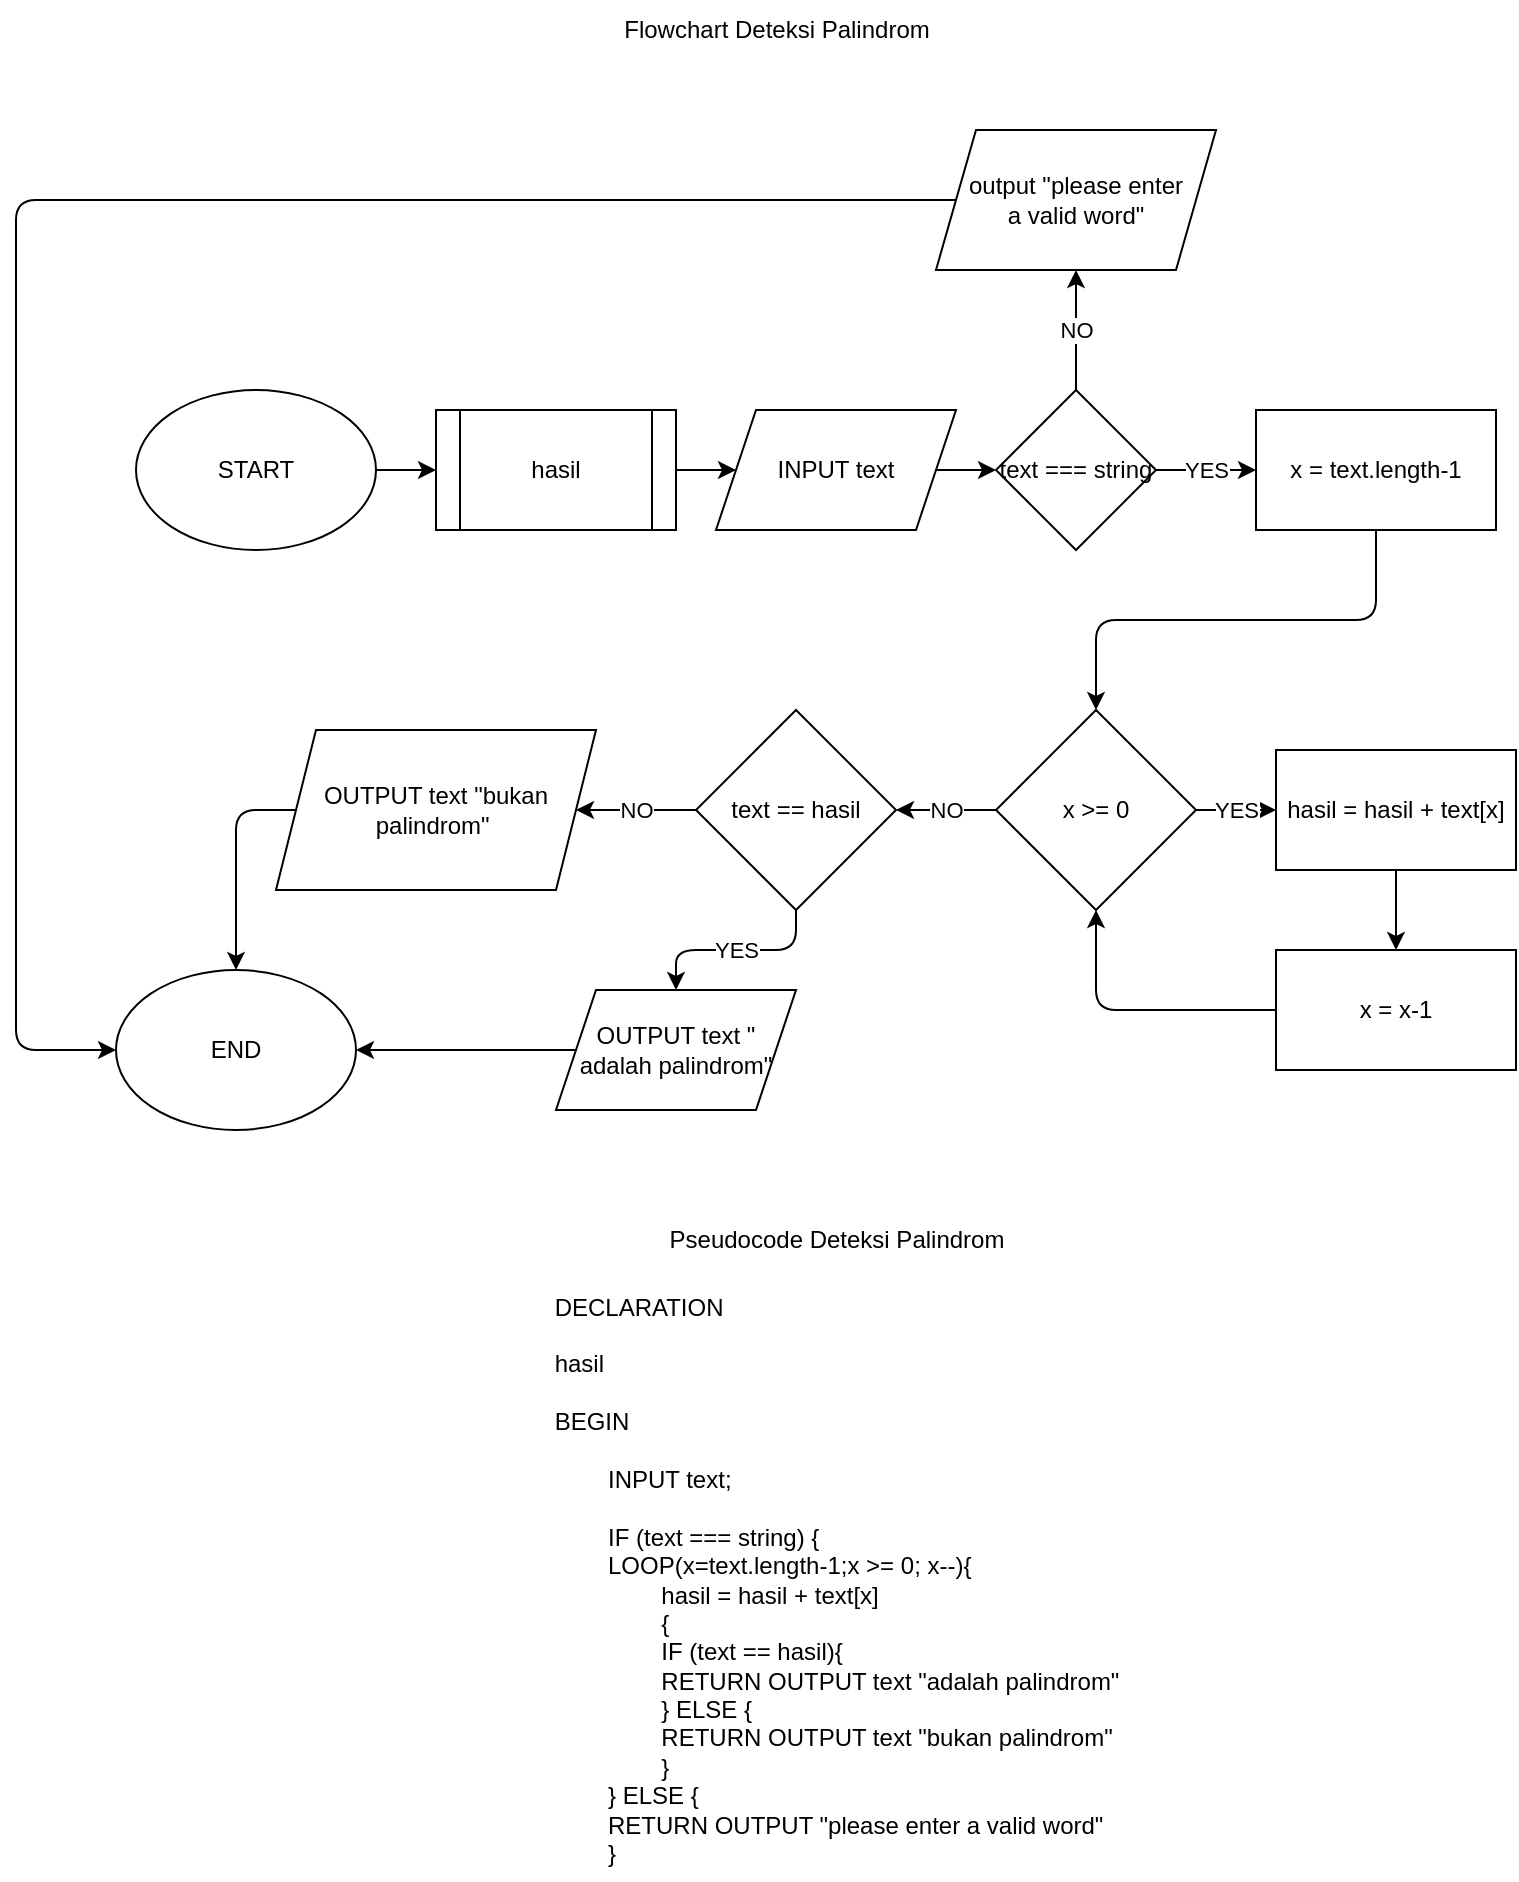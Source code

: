 <mxfile>
    <diagram id="YgmO2a_rBFL3r1cdiXxC" name="Algoritma Deteksi Palindrom">
        <mxGraphModel dx="746" dy="427" grid="1" gridSize="10" guides="1" tooltips="1" connect="1" arrows="1" fold="1" page="1" pageScale="1" pageWidth="850" pageHeight="1100" math="0" shadow="0">
            <root>
                <mxCell id="0"/>
                <mxCell id="1" parent="0"/>
                <mxCell id="4" value="" style="edgeStyle=none;html=1;" parent="1" source="2" target="3" edge="1">
                    <mxGeometry relative="1" as="geometry"/>
                </mxCell>
                <mxCell id="2" value="START" style="ellipse;whiteSpace=wrap;html=1;" parent="1" vertex="1">
                    <mxGeometry x="100" y="280" width="120" height="80" as="geometry"/>
                </mxCell>
                <mxCell id="6" value="" style="edgeStyle=none;html=1;" parent="1" source="3" target="5" edge="1">
                    <mxGeometry relative="1" as="geometry"/>
                </mxCell>
                <mxCell id="3" value="hasil" style="shape=process;whiteSpace=wrap;html=1;backgroundOutline=1;" parent="1" vertex="1">
                    <mxGeometry x="250" y="290" width="120" height="60" as="geometry"/>
                </mxCell>
                <mxCell id="10" value="" style="edgeStyle=none;html=1;" parent="1" source="5" target="9" edge="1">
                    <mxGeometry relative="1" as="geometry"/>
                </mxCell>
                <mxCell id="5" value="INPUT text" style="shape=parallelogram;perimeter=parallelogramPerimeter;whiteSpace=wrap;html=1;fixedSize=1;" parent="1" vertex="1">
                    <mxGeometry x="390" y="290" width="120" height="60" as="geometry"/>
                </mxCell>
                <mxCell id="12" value="YES" style="edgeStyle=none;html=1;" parent="1" source="9" target="11" edge="1">
                    <mxGeometry relative="1" as="geometry"/>
                </mxCell>
                <mxCell id="20" value="NO" style="edgeStyle=none;html=1;" parent="1" source="9" target="19" edge="1">
                    <mxGeometry relative="1" as="geometry"/>
                </mxCell>
                <mxCell id="9" value="text === string" style="rhombus;whiteSpace=wrap;html=1;" parent="1" vertex="1">
                    <mxGeometry x="530" y="280" width="80" height="80" as="geometry"/>
                </mxCell>
                <mxCell id="XTj2NDS6fulHLt7Voj3D-32" style="edgeStyle=orthogonalEdgeStyle;html=1;exitX=0.5;exitY=1;exitDx=0;exitDy=0;entryX=0.5;entryY=0;entryDx=0;entryDy=0;" parent="1" source="11" target="22" edge="1">
                    <mxGeometry relative="1" as="geometry"/>
                </mxCell>
                <mxCell id="11" value="x = text.length-1" style="whiteSpace=wrap;html=1;" parent="1" vertex="1">
                    <mxGeometry x="660" y="290" width="120" height="60" as="geometry"/>
                </mxCell>
                <mxCell id="33" style="edgeStyle=orthogonalEdgeStyle;html=1;exitX=0;exitY=0.5;exitDx=0;exitDy=0;entryX=0;entryY=0.5;entryDx=0;entryDy=0;" parent="1" source="19" target="28" edge="1">
                    <mxGeometry relative="1" as="geometry">
                        <Array as="points">
                            <mxPoint x="40" y="185"/>
                            <mxPoint x="40" y="610"/>
                        </Array>
                    </mxGeometry>
                </mxCell>
                <mxCell id="19" value="output &quot;please enter&lt;br&gt;a valid word&quot;" style="shape=parallelogram;perimeter=parallelogramPerimeter;whiteSpace=wrap;html=1;fixedSize=1;" parent="1" vertex="1">
                    <mxGeometry x="500" y="150" width="140" height="70" as="geometry"/>
                </mxCell>
                <mxCell id="XTj2NDS6fulHLt7Voj3D-34" value="YES" style="edgeStyle=orthogonalEdgeStyle;html=1;" parent="1" source="22" target="XTj2NDS6fulHLt7Voj3D-33" edge="1">
                    <mxGeometry relative="1" as="geometry"/>
                </mxCell>
                <mxCell id="XTj2NDS6fulHLt7Voj3D-41" value="NO" style="edgeStyle=orthogonalEdgeStyle;html=1;" parent="1" source="22" target="XTj2NDS6fulHLt7Voj3D-40" edge="1">
                    <mxGeometry relative="1" as="geometry"/>
                </mxCell>
                <mxCell id="22" value="x &amp;gt;= 0" style="rhombus;whiteSpace=wrap;html=1;" parent="1" vertex="1">
                    <mxGeometry x="530" y="440" width="100" height="100" as="geometry"/>
                </mxCell>
                <mxCell id="28" value="END" style="ellipse;whiteSpace=wrap;html=1;" parent="1" vertex="1">
                    <mxGeometry x="90" y="570" width="120" height="80" as="geometry"/>
                </mxCell>
                <mxCell id="32" value="Flowchart Deteksi Palindrom" style="text;html=1;align=center;verticalAlign=middle;resizable=0;points=[];autosize=1;strokeColor=none;fillColor=none;" parent="1" vertex="1">
                    <mxGeometry x="330" y="85" width="180" height="30" as="geometry"/>
                </mxCell>
                <mxCell id="c0n9UcY7k5-1hkYKdtdm-32" value="&lt;div style=&quot;text-align: left;&quot;&gt;&lt;span style=&quot;background-color: initial;&quot;&gt;DECLARATION&lt;/span&gt;&lt;/div&gt;&lt;div style=&quot;text-align: left;&quot;&gt;&lt;span style=&quot;background-color: initial;&quot;&gt;&lt;br&gt;&lt;/span&gt;&lt;/div&gt;&lt;div style=&quot;text-align: left;&quot;&gt;&lt;span style=&quot;background-color: initial;&quot;&gt;hasil&lt;/span&gt;&lt;/div&gt;&lt;div style=&quot;text-align: left;&quot;&gt;&lt;span style=&quot;background-color: initial;&quot;&gt;&lt;br&gt;&lt;/span&gt;&lt;/div&gt;&lt;div style=&quot;text-align: left;&quot;&gt;&lt;span style=&quot;background-color: initial;&quot;&gt;BEGIN&lt;/span&gt;&lt;/div&gt;&lt;div style=&quot;text-align: left;&quot;&gt;&lt;span style=&quot;background-color: initial;&quot;&gt;&lt;br&gt;&lt;/span&gt;&lt;/div&gt;&lt;div style=&quot;text-align: left;&quot;&gt;&lt;span style=&quot;background-color: initial;&quot;&gt;&lt;span style=&quot;white-space: pre;&quot;&gt;&#9;&lt;/span&gt;INPUT text;&lt;br&gt;&lt;/span&gt;&lt;/div&gt;&lt;div style=&quot;text-align: left;&quot;&gt;&lt;span style=&quot;background-color: initial;&quot;&gt;&lt;br&gt;&lt;/span&gt;&lt;/div&gt;&lt;div style=&quot;text-align: left;&quot;&gt;&lt;span style=&quot;background-color: initial;&quot;&gt;&lt;span style=&quot;white-space: pre;&quot;&gt;&#9;&lt;/span&gt;IF (text === string) {&lt;/span&gt;&lt;/div&gt;&lt;div style=&quot;text-align: left;&quot;&gt;&lt;span style=&quot;background-color: initial;&quot;&gt;&lt;span style=&quot;white-space: pre;&quot;&gt;&#9;&lt;/span&gt;LOOP(x=text.length-1;x &amp;gt;= 0; x--){&lt;/span&gt;&lt;/div&gt;&lt;div style=&quot;text-align: left;&quot;&gt;&lt;span style=&quot;background-color: initial;&quot;&gt;&lt;span style=&quot;white-space: pre;&quot;&gt;&#9;&lt;/span&gt;&lt;span style=&quot;white-space: pre;&quot;&gt;&#9;&lt;/span&gt;hasil = hasil + text[x]&lt;/span&gt;&lt;/div&gt;&lt;div style=&quot;text-align: left;&quot;&gt;&lt;span style=&quot;background-color: initial;&quot;&gt;&lt;span style=&quot;white-space: pre;&quot;&gt;&#9;&lt;/span&gt;&lt;span style=&quot;white-space: pre;&quot;&gt;&#9;&lt;/span&gt;{&lt;/span&gt;&lt;/div&gt;&lt;div style=&quot;text-align: left;&quot;&gt;&lt;span style=&quot;background-color: initial;&quot;&gt;&lt;span style=&quot;white-space: pre;&quot;&gt;&#9;&lt;/span&gt;&lt;span style=&quot;white-space: pre;&quot;&gt;&#9;&lt;/span&gt;IF (text == hasil){&lt;br&gt;&lt;/span&gt;&lt;/div&gt;&lt;div style=&quot;text-align: left;&quot;&gt;&lt;span style=&quot;background-color: initial;&quot;&gt;&lt;span style=&quot;white-space: pre;&quot;&gt;&#9;&lt;/span&gt;&lt;span style=&quot;white-space: pre;&quot;&gt;&#9;&lt;/span&gt;RETURN OUTPUT text &quot;adalah palindrom&quot;&lt;br&gt;&lt;/span&gt;&lt;/div&gt;&lt;div style=&quot;text-align: left;&quot;&gt;&lt;span style=&quot;background-color: initial;&quot;&gt;&lt;span style=&quot;white-space: pre;&quot;&gt;&#9;&lt;/span&gt;&lt;span style=&quot;white-space: pre;&quot;&gt;&#9;&lt;/span&gt;} ELSE {&lt;br&gt;&lt;/span&gt;&lt;/div&gt;&lt;div style=&quot;text-align: left;&quot;&gt;&lt;span style=&quot;background-color: initial;&quot;&gt;&lt;span style=&quot;white-space: pre;&quot;&gt;&#9;&lt;/span&gt;&lt;span style=&quot;white-space: pre;&quot;&gt;&#9;&lt;/span&gt;RETURN OUTPUT text &quot;bukan palindrom&quot;&lt;br&gt;&lt;/span&gt;&lt;/div&gt;&lt;div style=&quot;text-align: left;&quot;&gt;&lt;span style=&quot;background-color: initial;&quot;&gt;&lt;span style=&quot;white-space: pre;&quot;&gt;&#9;&lt;/span&gt;&lt;span style=&quot;white-space: pre;&quot;&gt;&#9;&lt;/span&gt;}&lt;br&gt;&lt;/span&gt;&lt;/div&gt;&lt;div style=&quot;text-align: left;&quot;&gt;&lt;span style=&quot;background-color: initial;&quot;&gt;&lt;span style=&quot;white-space: pre;&quot;&gt;&#9;&lt;/span&gt;} ELSE {&lt;br&gt;&lt;/span&gt;&lt;/div&gt;&lt;div style=&quot;text-align: left;&quot;&gt;&lt;span style=&quot;background-color: initial;&quot;&gt;&lt;span style=&quot;white-space: pre;&quot;&gt;&#9;&lt;/span&gt;RETURN OUTPUT &quot;please enter a valid word&quot;&lt;br&gt;&lt;/span&gt;&lt;/div&gt;&lt;div style=&quot;text-align: left;&quot;&gt;&lt;span style=&quot;background-color: initial;&quot;&gt;&lt;span style=&quot;white-space: pre;&quot;&gt;&#9;&lt;/span&gt;}&lt;br&gt;&lt;/span&gt;&lt;/div&gt;" style="text;html=1;align=center;verticalAlign=middle;resizable=0;points=[];autosize=1;strokeColor=none;fillColor=none;" parent="1" vertex="1">
                    <mxGeometry x="295" y="725" width="310" height="300" as="geometry"/>
                </mxCell>
                <mxCell id="c0n9UcY7k5-1hkYKdtdm-33" value="Pseudocode Deteksi Palindrom" style="text;html=1;align=center;verticalAlign=middle;resizable=0;points=[];autosize=1;strokeColor=none;fillColor=none;" parent="1" vertex="1">
                    <mxGeometry x="355" y="690" width="190" height="30" as="geometry"/>
                </mxCell>
                <mxCell id="XTj2NDS6fulHLt7Voj3D-36" value="" style="edgeStyle=orthogonalEdgeStyle;html=1;" parent="1" source="XTj2NDS6fulHLt7Voj3D-33" target="XTj2NDS6fulHLt7Voj3D-35" edge="1">
                    <mxGeometry relative="1" as="geometry"/>
                </mxCell>
                <mxCell id="XTj2NDS6fulHLt7Voj3D-33" value="hasil = hasil + text[x]" style="rounded=0;whiteSpace=wrap;html=1;" parent="1" vertex="1">
                    <mxGeometry x="670" y="460" width="120" height="60" as="geometry"/>
                </mxCell>
                <mxCell id="XTj2NDS6fulHLt7Voj3D-37" style="edgeStyle=orthogonalEdgeStyle;html=1;exitX=0;exitY=0.5;exitDx=0;exitDy=0;entryX=0.5;entryY=1;entryDx=0;entryDy=0;" parent="1" source="XTj2NDS6fulHLt7Voj3D-35" target="22" edge="1">
                    <mxGeometry relative="1" as="geometry"/>
                </mxCell>
                <mxCell id="XTj2NDS6fulHLt7Voj3D-35" value="x = x-1" style="whiteSpace=wrap;html=1;rounded=0;" parent="1" vertex="1">
                    <mxGeometry x="670" y="560" width="120" height="60" as="geometry"/>
                </mxCell>
                <mxCell id="XTj2NDS6fulHLt7Voj3D-43" value="YES" style="edgeStyle=orthogonalEdgeStyle;html=1;" parent="1" source="XTj2NDS6fulHLt7Voj3D-40" target="XTj2NDS6fulHLt7Voj3D-42" edge="1">
                    <mxGeometry relative="1" as="geometry"/>
                </mxCell>
                <mxCell id="XTj2NDS6fulHLt7Voj3D-45" value="NO" style="edgeStyle=orthogonalEdgeStyle;html=1;" parent="1" source="XTj2NDS6fulHLt7Voj3D-40" target="XTj2NDS6fulHLt7Voj3D-44" edge="1">
                    <mxGeometry relative="1" as="geometry"/>
                </mxCell>
                <mxCell id="XTj2NDS6fulHLt7Voj3D-40" value="text == hasil" style="rhombus;whiteSpace=wrap;html=1;" parent="1" vertex="1">
                    <mxGeometry x="380" y="440" width="100" height="100" as="geometry"/>
                </mxCell>
                <mxCell id="XTj2NDS6fulHLt7Voj3D-47" style="edgeStyle=orthogonalEdgeStyle;html=1;exitX=0;exitY=0.5;exitDx=0;exitDy=0;" parent="1" source="XTj2NDS6fulHLt7Voj3D-42" target="28" edge="1">
                    <mxGeometry relative="1" as="geometry"/>
                </mxCell>
                <mxCell id="XTj2NDS6fulHLt7Voj3D-42" value="OUTPUT text &quot; adalah palindrom&quot;" style="shape=parallelogram;perimeter=parallelogramPerimeter;whiteSpace=wrap;html=1;fixedSize=1;" parent="1" vertex="1">
                    <mxGeometry x="310" y="580" width="120" height="60" as="geometry"/>
                </mxCell>
                <mxCell id="XTj2NDS6fulHLt7Voj3D-46" style="edgeStyle=orthogonalEdgeStyle;html=1;exitX=0;exitY=0.5;exitDx=0;exitDy=0;entryX=0.5;entryY=0;entryDx=0;entryDy=0;" parent="1" source="XTj2NDS6fulHLt7Voj3D-44" target="28" edge="1">
                    <mxGeometry relative="1" as="geometry">
                        <Array as="points">
                            <mxPoint x="150" y="490"/>
                        </Array>
                    </mxGeometry>
                </mxCell>
                <mxCell id="XTj2NDS6fulHLt7Voj3D-44" value="OUTPUT text &quot;bukan palindrom&quot;&amp;nbsp;" style="shape=parallelogram;perimeter=parallelogramPerimeter;whiteSpace=wrap;html=1;fixedSize=1;" parent="1" vertex="1">
                    <mxGeometry x="170" y="450" width="160" height="80" as="geometry"/>
                </mxCell>
            </root>
        </mxGraphModel>
    </diagram>
    <diagram id="vlOa9ugmLwBEuIMwog1I" name="Algoritma Reverse Word">
        <mxGraphModel dx="1646" dy="1220" grid="1" gridSize="10" guides="1" tooltips="1" connect="1" arrows="1" fold="1" page="1" pageScale="1" pageWidth="850" pageHeight="1100" math="0" shadow="0">
            <root>
                <mxCell id="0"/>
                <mxCell id="1" parent="0"/>
                <mxCell id="b7mAhQMWUmjaO1hik1i6-6" value="" style="edgeStyle=none;html=1;" parent="1" source="DUZDIzOL4cv7gRO656DR-1" target="b7mAhQMWUmjaO1hik1i6-5" edge="1">
                    <mxGeometry relative="1" as="geometry"/>
                </mxCell>
                <mxCell id="DUZDIzOL4cv7gRO656DR-1" value="START" style="ellipse;whiteSpace=wrap;html=1;" parent="1" vertex="1">
                    <mxGeometry x="80" y="260" width="120" height="80" as="geometry"/>
                </mxCell>
                <mxCell id="b7mAhQMWUmjaO1hik1i6-11" value="" style="edgeStyle=none;html=1;" parent="1" source="b7mAhQMWUmjaO1hik1i6-3" target="b7mAhQMWUmjaO1hik1i6-10" edge="1">
                    <mxGeometry relative="1" as="geometry"/>
                </mxCell>
                <mxCell id="b7mAhQMWUmjaO1hik1i6-3" value="INPUT kalimat" style="shape=parallelogram;perimeter=parallelogramPerimeter;whiteSpace=wrap;html=1;fixedSize=1;" parent="1" vertex="1">
                    <mxGeometry x="360" y="270" width="140" height="60" as="geometry"/>
                </mxCell>
                <mxCell id="b7mAhQMWUmjaO1hik1i6-7" value="" style="edgeStyle=none;html=1;" parent="1" source="b7mAhQMWUmjaO1hik1i6-5" target="b7mAhQMWUmjaO1hik1i6-3" edge="1">
                    <mxGeometry relative="1" as="geometry"/>
                </mxCell>
                <mxCell id="b7mAhQMWUmjaO1hik1i6-5" value="hasil,&lt;br&gt;arr&lt;br&gt;" style="shape=process;whiteSpace=wrap;html=1;backgroundOutline=1;" parent="1" vertex="1">
                    <mxGeometry x="220" y="270" width="120" height="60" as="geometry"/>
                </mxCell>
                <mxCell id="b7mAhQMWUmjaO1hik1i6-14" value="false" style="edgeStyle=none;html=1;" parent="1" source="b7mAhQMWUmjaO1hik1i6-10" target="b7mAhQMWUmjaO1hik1i6-13" edge="1">
                    <mxGeometry relative="1" as="geometry"/>
                </mxCell>
                <mxCell id="b7mAhQMWUmjaO1hik1i6-17" value="true" style="edgeStyle=none;html=1;entryX=0;entryY=0.5;entryDx=0;entryDy=0;" parent="1" source="b7mAhQMWUmjaO1hik1i6-10" edge="1">
                    <mxGeometry relative="1" as="geometry">
                        <mxPoint x="650" y="300.0" as="targetPoint"/>
                    </mxGeometry>
                </mxCell>
                <mxCell id="b7mAhQMWUmjaO1hik1i6-10" value="kalimat == string" style="rhombus;whiteSpace=wrap;html=1;" parent="1" vertex="1">
                    <mxGeometry x="520" y="260" width="80" height="80" as="geometry"/>
                </mxCell>
                <mxCell id="Gsce3r59FGf4O5V1w-QY-1" style="edgeStyle=orthogonalEdgeStyle;html=1;exitX=0;exitY=0.5;exitDx=0;exitDy=0;entryX=0;entryY=0.5;entryDx=0;entryDy=0;" parent="1" source="b7mAhQMWUmjaO1hik1i6-13" target="b7mAhQMWUmjaO1hik1i6-22" edge="1">
                    <mxGeometry relative="1" as="geometry">
                        <Array as="points">
                            <mxPoint x="30" y="200"/>
                            <mxPoint x="30" y="440"/>
                        </Array>
                    </mxGeometry>
                </mxCell>
                <mxCell id="b7mAhQMWUmjaO1hik1i6-13" value="output &quot;please enter a&lt;br&gt;valid sentence&quot;" style="shape=parallelogram;perimeter=parallelogramPerimeter;whiteSpace=wrap;html=1;fixedSize=1;" parent="1" vertex="1">
                    <mxGeometry x="490" y="170" width="140" height="60" as="geometry"/>
                </mxCell>
                <mxCell id="b7mAhQMWUmjaO1hik1i6-22" value="END" style="ellipse;whiteSpace=wrap;html=1;" parent="1" vertex="1">
                    <mxGeometry x="80" y="400" width="120" height="80" as="geometry"/>
                </mxCell>
                <mxCell id="Gg86selXwzBMP6PGdnHH-1" value="Flowchart Reverse Word" style="text;html=1;align=center;verticalAlign=middle;resizable=0;points=[];autosize=1;strokeColor=none;fillColor=none;" parent="1" vertex="1">
                    <mxGeometry x="340" y="120" width="160" height="30" as="geometry"/>
                </mxCell>
                <mxCell id="Gg86selXwzBMP6PGdnHH-2" value="DECLARATION&lt;br&gt;&lt;br&gt;hasil: num;&lt;br&gt;arr: array;&lt;br&gt;&lt;br&gt;BEGIN&lt;br&gt;&lt;br&gt;input kalimat &quot;saya belajar javascript&quot;&lt;br&gt;&lt;span style=&quot;white-space: pre;&quot;&gt;&#9;&lt;/span&gt;IF (kalimat === string){&lt;br&gt;&lt;br&gt;&lt;span style=&quot;white-space: pre;&quot;&gt;&#9;&lt;/span&gt;LOOP(i = 0; i &amp;lt; kalimat.length; i++){&lt;br&gt;&lt;span style=&quot;white-space: pre;&quot;&gt;&#9;&lt;/span&gt;&lt;span style=&quot;white-space: pre;&quot;&gt;&#9;&lt;/span&gt;IF(kalimat[i] != ' '){&lt;br&gt;&lt;span style=&quot;white-space: pre;&quot;&gt;&#9;&lt;/span&gt;&lt;span style=&quot;white-space: pre;&quot;&gt;&#9;&lt;span style=&quot;white-space: pre;&quot;&gt;&#9;&lt;/span&gt;&lt;/span&gt;hasil += kalimat[i]&lt;br&gt;&lt;span style=&quot;white-space: pre;&quot;&gt;&#9;&lt;/span&gt;&lt;span style=&quot;white-space: pre;&quot;&gt;&#9;&lt;/span&gt;}&lt;br&gt;&lt;br&gt;&lt;span style=&quot;white-space: pre;&quot;&gt;&#9;&lt;/span&gt;&lt;span style=&quot;white-space: pre;&quot;&gt;&#9;&lt;/span&gt;IF(kalimat [i] === ' ' ||&amp;nbsp; i == kalimat.length -1){&lt;br&gt;&lt;span style=&quot;white-space: pre;&quot;&gt;&#9;&lt;/span&gt;&lt;span style=&quot;white-space: pre;&quot;&gt;&#9;&lt;/span&gt;&lt;span style=&quot;white-space: pre;&quot;&gt;&#9;&lt;/span&gt;arr = [hasil, arr]&lt;br&gt;&lt;span style=&quot;white-space: pre;&quot;&gt;&#9;&lt;/span&gt;&lt;span style=&quot;white-space: pre;&quot;&gt;&#9;&lt;/span&gt;&lt;span style=&quot;white-space: pre;&quot;&gt;&#9;&lt;/span&gt;hasil = ''&lt;br&gt;&lt;span style=&quot;white-space: pre;&quot;&gt;&#9;&lt;/span&gt;&lt;span style=&quot;white-space: pre;&quot;&gt;&#9;&lt;/span&gt;}&lt;br&gt;&lt;br&gt;&lt;span style=&quot;white-space: pre;&quot;&gt;&#9;&lt;/span&gt;LOOP(i = 0; i &amp;lt; arr.length; i++){&lt;br&gt;&lt;span style=&quot;white-space: pre;&quot;&gt;&#9;&lt;/span&gt;&lt;span style=&quot;white-space: pre;&quot;&gt;&#9;&lt;/span&gt;hasil += arr[i]&lt;br&gt;&lt;span style=&quot;white-space: pre;&quot;&gt;&#9;&lt;/span&gt;&lt;span style=&quot;white-space: pre;&quot;&gt;&#9;&lt;/span&gt;IF(arr[i]&amp;nbsp; != arr.length -1){&lt;br&gt;&lt;span style=&quot;white-space: pre;&quot;&gt;&#9;&lt;/span&gt;&lt;span style=&quot;white-space: pre;&quot;&gt;&#9;&lt;/span&gt;&lt;span style=&quot;white-space: pre;&quot;&gt;&#9;&lt;/span&gt;hasil += ' '&lt;br&gt;&lt;span style=&quot;white-space: pre;&quot;&gt;&#9;&lt;/span&gt;&lt;span style=&quot;white-space: pre;&quot;&gt;&#9;&lt;/span&gt;}&lt;br&gt;&lt;span style=&quot;white-space: pre;&quot;&gt;&#9;&lt;/span&gt;RETURN OUTPUT &quot;hasil&quot;&lt;br&gt;&lt;br&gt;} ELSE {&lt;br&gt;RETURN OUTPUT &quot;please enter a valid sentence&quot;&lt;br&gt;&lt;br&gt;END" style="text;html=1;align=left;verticalAlign=middle;resizable=0;points=[];autosize=1;strokeColor=none;fillColor=none;" parent="1" vertex="1">
                    <mxGeometry x="300" y="785" width="310" height="460" as="geometry"/>
                </mxCell>
                <mxCell id="xEysnBBP1IlcGN_5ws3N-1" value="Pseudocode Reverse Word" style="text;html=1;align=center;verticalAlign=middle;resizable=0;points=[];autosize=1;strokeColor=none;fillColor=none;" parent="1" vertex="1">
                    <mxGeometry x="320" y="740" width="170" height="30" as="geometry"/>
                </mxCell>
                <mxCell id="pwEnwhxVX8eqEYn77TdZ-3" value="" style="edgeStyle=orthogonalEdgeStyle;html=1;" parent="1" source="pwEnwhxVX8eqEYn77TdZ-1" target="pwEnwhxVX8eqEYn77TdZ-2" edge="1">
                    <mxGeometry relative="1" as="geometry"/>
                </mxCell>
                <mxCell id="pwEnwhxVX8eqEYn77TdZ-1" value="i = 0" style="rounded=0;whiteSpace=wrap;html=1;" parent="1" vertex="1">
                    <mxGeometry x="650" y="270" width="120" height="60" as="geometry"/>
                </mxCell>
                <mxCell id="O0cjSSjaDGIXDjA_xM2n-2" value="true" style="edgeStyle=none;html=1;" edge="1" parent="1" source="pwEnwhxVX8eqEYn77TdZ-2">
                    <mxGeometry relative="1" as="geometry">
                        <mxPoint x="810" y="440" as="targetPoint"/>
                    </mxGeometry>
                </mxCell>
                <mxCell id="fN6fr-bQJtW4lFCp4kXZ-11" style="edgeStyle=orthogonalEdgeStyle;html=1;exitX=0.5;exitY=1;exitDx=0;exitDy=0;entryX=0;entryY=0.5;entryDx=0;entryDy=0;" edge="1" parent="1" source="pwEnwhxVX8eqEYn77TdZ-2" target="fN6fr-bQJtW4lFCp4kXZ-10">
                    <mxGeometry relative="1" as="geometry"/>
                </mxCell>
                <mxCell id="fN6fr-bQJtW4lFCp4kXZ-25" value="false" style="edgeStyle=orthogonalEdgeStyle;html=1;" edge="1" parent="1" source="pwEnwhxVX8eqEYn77TdZ-2" target="fN6fr-bQJtW4lFCp4kXZ-22">
                    <mxGeometry relative="1" as="geometry"/>
                </mxCell>
                <mxCell id="pwEnwhxVX8eqEYn77TdZ-2" value="i &amp;lt; kalimat&lt;br&gt;.length" style="rhombus;whiteSpace=wrap;html=1;rounded=0;" parent="1" vertex="1">
                    <mxGeometry x="660" y="390" width="100" height="100" as="geometry"/>
                </mxCell>
                <mxCell id="fN6fr-bQJtW4lFCp4kXZ-4" value="true" style="edgeStyle=orthogonalEdgeStyle;html=1;exitX=1;exitY=0.5;exitDx=0;exitDy=0;entryX=0.5;entryY=1;entryDx=0;entryDy=0;" edge="1" parent="1" source="fN6fr-bQJtW4lFCp4kXZ-3" target="fN6fr-bQJtW4lFCp4kXZ-5">
                    <mxGeometry relative="1" as="geometry">
                        <mxPoint x="950" y="340" as="targetPoint"/>
                        <Array as="points">
                            <mxPoint x="940" y="440"/>
                        </Array>
                    </mxGeometry>
                </mxCell>
                <mxCell id="fN6fr-bQJtW4lFCp4kXZ-3" value="kalimat[i] != ' '" style="rhombus;whiteSpace=wrap;html=1;" vertex="1" parent="1">
                    <mxGeometry x="800" y="390" width="100" height="100" as="geometry"/>
                </mxCell>
                <mxCell id="fN6fr-bQJtW4lFCp4kXZ-7" style="edgeStyle=orthogonalEdgeStyle;html=1;exitX=0.5;exitY=0;exitDx=0;exitDy=0;entryX=1;entryY=0.5;entryDx=0;entryDy=0;" edge="1" parent="1" source="fN6fr-bQJtW4lFCp4kXZ-5" target="fN6fr-bQJtW4lFCp4kXZ-8">
                    <mxGeometry relative="1" as="geometry">
                        <mxPoint x="880" y="230" as="targetPoint"/>
                        <Array as="points">
                            <mxPoint x="940" y="190"/>
                        </Array>
                    </mxGeometry>
                </mxCell>
                <mxCell id="fN6fr-bQJtW4lFCp4kXZ-5" value="hasil = hasil + kalimat[i]" style="rounded=0;whiteSpace=wrap;html=1;" vertex="1" parent="1">
                    <mxGeometry x="880" y="280" width="120" height="60" as="geometry"/>
                </mxCell>
                <mxCell id="0dBIKGeRw4kUeRfnIJdN-1" style="edgeStyle=orthogonalEdgeStyle;html=1;exitX=0.5;exitY=1;exitDx=0;exitDy=0;entryX=1;entryY=0;entryDx=0;entryDy=0;" edge="1" parent="1" source="fN6fr-bQJtW4lFCp4kXZ-8" target="pwEnwhxVX8eqEYn77TdZ-2">
                    <mxGeometry relative="1" as="geometry">
                        <Array as="points">
                            <mxPoint x="820" y="360"/>
                            <mxPoint x="735" y="360"/>
                        </Array>
                    </mxGeometry>
                </mxCell>
                <mxCell id="fN6fr-bQJtW4lFCp4kXZ-8" value="i = i+1" style="rounded=0;whiteSpace=wrap;html=1;" vertex="1" parent="1">
                    <mxGeometry x="760" y="160" width="120" height="60" as="geometry"/>
                </mxCell>
                <mxCell id="fN6fr-bQJtW4lFCp4kXZ-16" style="edgeStyle=orthogonalEdgeStyle;html=1;exitX=1;exitY=0.5;exitDx=0;exitDy=0;entryX=0;entryY=0.5;entryDx=0;entryDy=0;" edge="1" parent="1" source="fN6fr-bQJtW4lFCp4kXZ-10" target="fN6fr-bQJtW4lFCp4kXZ-15">
                    <mxGeometry relative="1" as="geometry"/>
                </mxCell>
                <mxCell id="fN6fr-bQJtW4lFCp4kXZ-10" value="Ikalimat [i] === ' ' i == kalimet.lenght-1" style="rhombus;whiteSpace=wrap;html=1;" vertex="1" parent="1">
                    <mxGeometry x="780" y="530" width="140" height="140" as="geometry"/>
                </mxCell>
                <mxCell id="fN6fr-bQJtW4lFCp4kXZ-20" style="edgeStyle=orthogonalEdgeStyle;html=1;exitX=1;exitY=0.5;exitDx=0;exitDy=0;entryX=0.5;entryY=1;entryDx=0;entryDy=0;" edge="1" parent="1" source="fN6fr-bQJtW4lFCp4kXZ-15" target="fN6fr-bQJtW4lFCp4kXZ-18">
                    <mxGeometry relative="1" as="geometry"/>
                </mxCell>
                <mxCell id="fN6fr-bQJtW4lFCp4kXZ-15" value="arr = [hasil, arr]&amp;nbsp;" style="rounded=0;whiteSpace=wrap;html=1;" vertex="1" parent="1">
                    <mxGeometry x="950" y="570" width="120" height="60" as="geometry"/>
                </mxCell>
                <mxCell id="fN6fr-bQJtW4lFCp4kXZ-21" style="edgeStyle=orthogonalEdgeStyle;html=1;exitX=0.5;exitY=0;exitDx=0;exitDy=0;entryX=1;entryY=0.5;entryDx=0;entryDy=0;" edge="1" parent="1" source="fN6fr-bQJtW4lFCp4kXZ-18" target="fN6fr-bQJtW4lFCp4kXZ-8">
                    <mxGeometry relative="1" as="geometry"/>
                </mxCell>
                <mxCell id="fN6fr-bQJtW4lFCp4kXZ-18" value="hasil = ''" style="rounded=0;whiteSpace=wrap;html=1;" vertex="1" parent="1">
                    <mxGeometry x="1040" y="280" width="120" height="60" as="geometry"/>
                </mxCell>
                <mxCell id="fN6fr-bQJtW4lFCp4kXZ-24" style="edgeStyle=orthogonalEdgeStyle;html=1;exitX=0;exitY=0.5;exitDx=0;exitDy=0;entryX=1;entryY=0.5;entryDx=0;entryDy=0;" edge="1" parent="1" source="fN6fr-bQJtW4lFCp4kXZ-22" target="fN6fr-bQJtW4lFCp4kXZ-23">
                    <mxGeometry relative="1" as="geometry"/>
                </mxCell>
                <mxCell id="fN6fr-bQJtW4lFCp4kXZ-22" value="i = 0" style="rounded=0;whiteSpace=wrap;html=1;" vertex="1" parent="1">
                    <mxGeometry x="500" y="410" width="120" height="60" as="geometry"/>
                </mxCell>
                <mxCell id="fN6fr-bQJtW4lFCp4kXZ-30" value="false" style="edgeStyle=orthogonalEdgeStyle;html=1;" edge="1" parent="1" source="fN6fr-bQJtW4lFCp4kXZ-23" target="fN6fr-bQJtW4lFCp4kXZ-29">
                    <mxGeometry relative="1" as="geometry"/>
                </mxCell>
                <mxCell id="0dBIKGeRw4kUeRfnIJdN-7" value="true" style="edgeStyle=orthogonalEdgeStyle;html=1;" edge="1" parent="1" source="fN6fr-bQJtW4lFCp4kXZ-23" target="0dBIKGeRw4kUeRfnIJdN-6">
                    <mxGeometry relative="1" as="geometry"/>
                </mxCell>
                <mxCell id="fN6fr-bQJtW4lFCp4kXZ-23" value="i &amp;lt; arr.length" style="rhombus;whiteSpace=wrap;html=1;" vertex="1" parent="1">
                    <mxGeometry x="380" y="400" width="80" height="80" as="geometry"/>
                </mxCell>
                <mxCell id="fN6fr-bQJtW4lFCp4kXZ-32" value="" style="edgeStyle=orthogonalEdgeStyle;html=1;" edge="1" parent="1" source="fN6fr-bQJtW4lFCp4kXZ-29" target="fN6fr-bQJtW4lFCp4kXZ-31">
                    <mxGeometry relative="1" as="geometry"/>
                </mxCell>
                <mxCell id="fN6fr-bQJtW4lFCp4kXZ-29" value="hasil = hasil + arr[i]" style="rounded=0;whiteSpace=wrap;html=1;" vertex="1" parent="1">
                    <mxGeometry x="360" y="510" width="120" height="60" as="geometry"/>
                </mxCell>
                <mxCell id="fN6fr-bQJtW4lFCp4kXZ-34" value="" style="edgeStyle=orthogonalEdgeStyle;html=1;" edge="1" parent="1" source="fN6fr-bQJtW4lFCp4kXZ-31" target="fN6fr-bQJtW4lFCp4kXZ-33">
                    <mxGeometry relative="1" as="geometry"/>
                </mxCell>
                <mxCell id="fN6fr-bQJtW4lFCp4kXZ-31" value="arr[i] != &lt;br&gt;arr.length -1" style="rhombus;whiteSpace=wrap;html=1;" vertex="1" parent="1">
                    <mxGeometry x="370" y="600" width="100" height="100" as="geometry"/>
                </mxCell>
                <mxCell id="0dBIKGeRw4kUeRfnIJdN-4" value="" style="edgeStyle=orthogonalEdgeStyle;html=1;" edge="1" parent="1" source="fN6fr-bQJtW4lFCp4kXZ-33" target="0dBIKGeRw4kUeRfnIJdN-3">
                    <mxGeometry relative="1" as="geometry"/>
                </mxCell>
                <mxCell id="fN6fr-bQJtW4lFCp4kXZ-33" value="hasil = hasil + ' '" style="rounded=0;whiteSpace=wrap;html=1;" vertex="1" parent="1">
                    <mxGeometry x="500" y="620" width="120" height="60" as="geometry"/>
                </mxCell>
                <mxCell id="0dBIKGeRw4kUeRfnIJdN-5" style="edgeStyle=orthogonalEdgeStyle;html=1;exitX=0.5;exitY=0;exitDx=0;exitDy=0;entryX=1;entryY=1;entryDx=0;entryDy=0;" edge="1" parent="1" source="0dBIKGeRw4kUeRfnIJdN-3" target="fN6fr-bQJtW4lFCp4kXZ-23">
                    <mxGeometry relative="1" as="geometry"/>
                </mxCell>
                <mxCell id="0dBIKGeRw4kUeRfnIJdN-3" value="i = i + 1" style="rounded=0;whiteSpace=wrap;html=1;" vertex="1" parent="1">
                    <mxGeometry x="500" y="510" width="120" height="60" as="geometry"/>
                </mxCell>
                <mxCell id="0dBIKGeRw4kUeRfnIJdN-8" value="" style="edgeStyle=orthogonalEdgeStyle;html=1;" edge="1" parent="1" source="0dBIKGeRw4kUeRfnIJdN-6" target="b7mAhQMWUmjaO1hik1i6-22">
                    <mxGeometry relative="1" as="geometry"/>
                </mxCell>
                <mxCell id="0dBIKGeRw4kUeRfnIJdN-6" value="OUTPUT hasil" style="shape=parallelogram;perimeter=parallelogramPerimeter;whiteSpace=wrap;html=1;fixedSize=1;" vertex="1" parent="1">
                    <mxGeometry x="230" y="410" width="120" height="60" as="geometry"/>
                </mxCell>
            </root>
        </mxGraphModel>
    </diagram>
</mxfile>